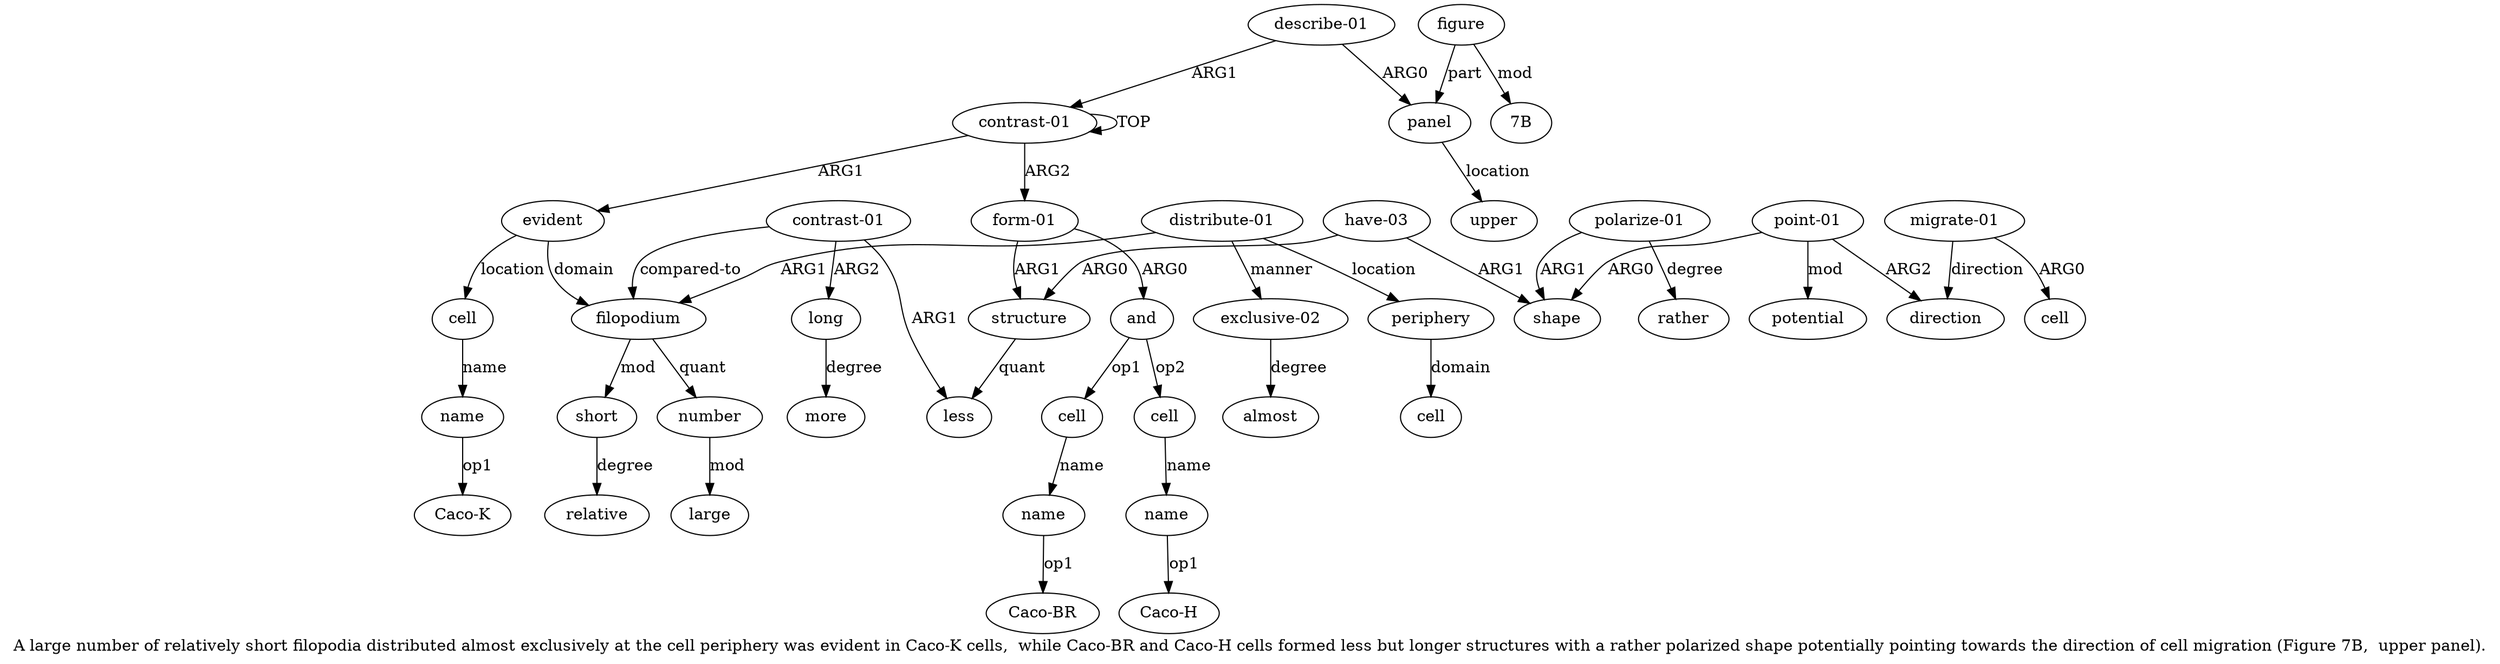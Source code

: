 digraph  {
	graph [label="A large number of relatively short filopodia distributed almost exclusively at the cell periphery was evident in Caco-K cells,  \
while Caco-BR and Caco-H cells formed less but longer structures with a rather polarized shape potentially pointing towards the \
direction of cell migration (Figure 7B,  upper panel)."];
	node [label="\N"];
	a20	 [color=black,
		gold_ind=20,
		gold_label=structure,
		label=structure,
		test_ind=20,
		test_label=structure];
	a30	 [color=black,
		gold_ind=30,
		gold_label=less,
		label=less,
		test_ind=30,
		test_label=less];
	a20 -> a30 [key=0,
	color=black,
	gold_label=quant,
	label=quant,
	test_label=quant];
a21 [color=black,
	gold_ind=21,
	gold_label="have-03",
	label="have-03",
	test_ind=21,
	test_label="have-03"];
a21 -> a20 [key=0,
color=black,
gold_label=ARG0,
label=ARG0,
test_label=ARG0];
a22 [color=black,
gold_ind=22,
gold_label=shape,
label=shape,
test_ind=22,
test_label=shape];
a21 -> a22 [key=0,
color=black,
gold_label=ARG1,
label=ARG1,
test_label=ARG1];
a23 [color=black,
gold_ind=23,
gold_label="polarize-01",
label="polarize-01",
test_ind=23,
test_label="polarize-01"];
a23 -> a22 [key=0,
color=black,
gold_label=ARG1,
label=ARG1,
test_label=ARG1];
a24 [color=black,
gold_ind=24,
gold_label=rather,
label=rather,
test_ind=24,
test_label=rather];
a23 -> a24 [key=0,
color=black,
gold_label=degree,
label=degree,
test_label=degree];
a25 [color=black,
gold_ind=25,
gold_label="point-01",
label="point-01",
test_ind=25,
test_label="point-01"];
a25 -> a22 [key=0,
color=black,
gold_label=ARG0,
label=ARG0,
test_label=ARG0];
a26 [color=black,
gold_ind=26,
gold_label=direction,
label=direction,
test_ind=26,
test_label=direction];
a25 -> a26 [key=0,
color=black,
gold_label=ARG2,
label=ARG2,
test_label=ARG2];
a29 [color=black,
gold_ind=29,
gold_label=potential,
label=potential,
test_ind=29,
test_label=potential];
a25 -> a29 [key=0,
color=black,
gold_label=mod,
label=mod,
test_label=mod];
a27 [color=black,
gold_ind=27,
gold_label="migrate-01",
label="migrate-01",
test_ind=27,
test_label="migrate-01"];
a27 -> a26 [key=0,
color=black,
gold_label=direction,
label=direction,
test_label=direction];
a28 [color=black,
gold_ind=28,
gold_label=cell,
label=cell,
test_ind=28,
test_label=cell];
a27 -> a28 [key=0,
color=black,
gold_label=ARG0,
label=ARG0,
test_label=ARG0];
a31 [color=black,
gold_ind=31,
gold_label="contrast-01",
label="contrast-01",
test_ind=31,
test_label="contrast-01"];
a31 -> a30 [key=0,
color=black,
gold_label=ARG1,
label=ARG1,
test_label=ARG1];
a32 [color=black,
gold_ind=32,
gold_label=long,
label=long,
test_ind=32,
test_label=long];
a31 -> a32 [key=0,
color=black,
gold_label=ARG2,
label=ARG2,
test_label=ARG2];
a2 [color=black,
gold_ind=2,
gold_label=filopodium,
label=filopodium,
test_ind=2,
test_label=filopodium];
a31 -> a2 [key=0,
color=black,
gold_label="compared-to",
label="compared-to",
test_label="compared-to"];
"a19 Caco-H" [color=black,
gold_ind=-1,
gold_label="Caco-H",
label="Caco-H",
test_ind=-1,
test_label="Caco-H"];
a37 [color=black,
gold_ind=37,
gold_label=figure,
label=figure,
test_ind=37,
test_label=figure];
a35 [color=black,
gold_ind=35,
gold_label=panel,
label=panel,
test_ind=35,
test_label=panel];
a37 -> a35 [key=0,
color=black,
gold_label=part,
label=part,
test_label=part];
"a37 7B" [color=black,
gold_ind=-1,
gold_label="7B",
label="7B",
test_ind=-1,
test_label="7B"];
a37 -> "a37 7B" [key=0,
color=black,
gold_label=mod,
label=mod,
test_label=mod];
a36 [color=black,
gold_ind=36,
gold_label=upper,
label=upper,
test_ind=36,
test_label=upper];
a33 [color=black,
gold_ind=33,
gold_label=more,
label=more,
test_ind=33,
test_label=more];
"a13 Caco-K" [color=black,
gold_ind=-1,
gold_label="Caco-K",
label="Caco-K",
test_ind=-1,
test_label="Caco-K"];
a35 -> a36 [key=0,
color=black,
gold_label=location,
label=location,
test_label=location];
a34 [color=black,
gold_ind=34,
gold_label="describe-01",
label="describe-01",
test_ind=34,
test_label="describe-01"];
a34 -> a35 [key=0,
color=black,
gold_label=ARG0,
label=ARG0,
test_label=ARG0];
a0 [color=black,
gold_ind=0,
gold_label="contrast-01",
label="contrast-01",
test_ind=0,
test_label="contrast-01"];
a34 -> a0 [key=0,
color=black,
gold_label=ARG1,
label=ARG1,
test_label=ARG1];
a32 -> a33 [key=0,
color=black,
gold_label=degree,
label=degree,
test_label=degree];
a15 [color=black,
gold_ind=15,
gold_label=and,
label=and,
test_ind=15,
test_label=and];
a16 [color=black,
gold_ind=16,
gold_label=cell,
label=cell,
test_ind=16,
test_label=cell];
a15 -> a16 [key=0,
color=black,
gold_label=op1,
label=op1,
test_label=op1];
a18 [color=black,
gold_ind=18,
gold_label=cell,
label=cell,
test_ind=18,
test_label=cell];
a15 -> a18 [key=0,
color=black,
gold_label=op2,
label=op2,
test_label=op2];
a14 [color=black,
gold_ind=14,
gold_label="form-01",
label="form-01",
test_ind=14,
test_label="form-01"];
a14 -> a20 [key=0,
color=black,
gold_label=ARG1,
label=ARG1,
test_label=ARG1];
a14 -> a15 [key=0,
color=black,
gold_label=ARG0,
label=ARG0,
test_label=ARG0];
a17 [color=black,
gold_ind=17,
gold_label=name,
label=name,
test_ind=17,
test_label=name];
"a17 Caco-BR" [color=black,
gold_ind=-1,
gold_label="Caco-BR",
label="Caco-BR",
test_ind=-1,
test_label="Caco-BR"];
a17 -> "a17 Caco-BR" [key=0,
color=black,
gold_label=op1,
label=op1,
test_label=op1];
a16 -> a17 [key=0,
color=black,
gold_label=name,
label=name,
test_label=name];
a11 [color=black,
gold_ind=11,
gold_label=almost,
label=almost,
test_ind=11,
test_label=almost];
a10 [color=black,
gold_ind=10,
gold_label="exclusive-02",
label="exclusive-02",
test_ind=10,
test_label="exclusive-02"];
a10 -> a11 [key=0,
color=black,
gold_label=degree,
label=degree,
test_label=degree];
a13 [color=black,
gold_ind=13,
gold_label=name,
label=name,
test_ind=13,
test_label=name];
a13 -> "a13 Caco-K" [key=0,
color=black,
gold_label=op1,
label=op1,
test_label=op1];
a12 [color=black,
gold_ind=12,
gold_label=cell,
label=cell,
test_ind=12,
test_label=cell];
a12 -> a13 [key=0,
color=black,
gold_label=name,
label=name,
test_label=name];
a19 [color=black,
gold_ind=19,
gold_label=name,
label=name,
test_ind=19,
test_label=name];
a19 -> "a19 Caco-H" [key=0,
color=black,
gold_label=op1,
label=op1,
test_label=op1];
a18 -> a19 [key=0,
color=black,
gold_label=name,
label=name,
test_label=name];
a1 [color=black,
gold_ind=1,
gold_label=evident,
label=evident,
test_ind=1,
test_label=evident];
a1 -> a12 [key=0,
color=black,
gold_label=location,
label=location,
test_label=location];
a1 -> a2 [key=0,
color=black,
gold_label=domain,
label=domain,
test_label=domain];
a0 -> a14 [key=0,
color=black,
gold_label=ARG2,
label=ARG2,
test_label=ARG2];
a0 -> a1 [key=0,
color=black,
gold_label=ARG1,
label=ARG1,
test_label=ARG1];
a0 -> a0 [key=0,
color=black,
gold_label=TOP,
label=TOP,
test_label=TOP];
a3 [color=black,
gold_ind=3,
gold_label=short,
label=short,
test_ind=3,
test_label=short];
a4 [color=black,
gold_ind=4,
gold_label=relative,
label=relative,
test_ind=4,
test_label=relative];
a3 -> a4 [key=0,
color=black,
gold_label=degree,
label=degree,
test_label=degree];
a2 -> a3 [key=0,
color=black,
gold_label=mod,
label=mod,
test_label=mod];
a5 [color=black,
gold_ind=5,
gold_label=number,
label=number,
test_ind=5,
test_label=number];
a2 -> a5 [key=0,
color=black,
gold_label=quant,
label=quant,
test_label=quant];
a6 [color=black,
gold_ind=6,
gold_label=large,
label=large,
test_ind=6,
test_label=large];
a5 -> a6 [key=0,
color=black,
gold_label=mod,
label=mod,
test_label=mod];
a7 [color=black,
gold_ind=7,
gold_label="distribute-01",
label="distribute-01",
test_ind=7,
test_label="distribute-01"];
a7 -> a10 [key=0,
color=black,
gold_label=manner,
label=manner,
test_label=manner];
a7 -> a2 [key=0,
color=black,
gold_label=ARG1,
label=ARG1,
test_label=ARG1];
a8 [color=black,
gold_ind=8,
gold_label=periphery,
label=periphery,
test_ind=8,
test_label=periphery];
a7 -> a8 [key=0,
color=black,
gold_label=location,
label=location,
test_label=location];
a9 [color=black,
gold_ind=9,
gold_label=cell,
label=cell,
test_ind=9,
test_label=cell];
a8 -> a9 [key=0,
color=black,
gold_label=domain,
label=domain,
test_label=domain];
}
